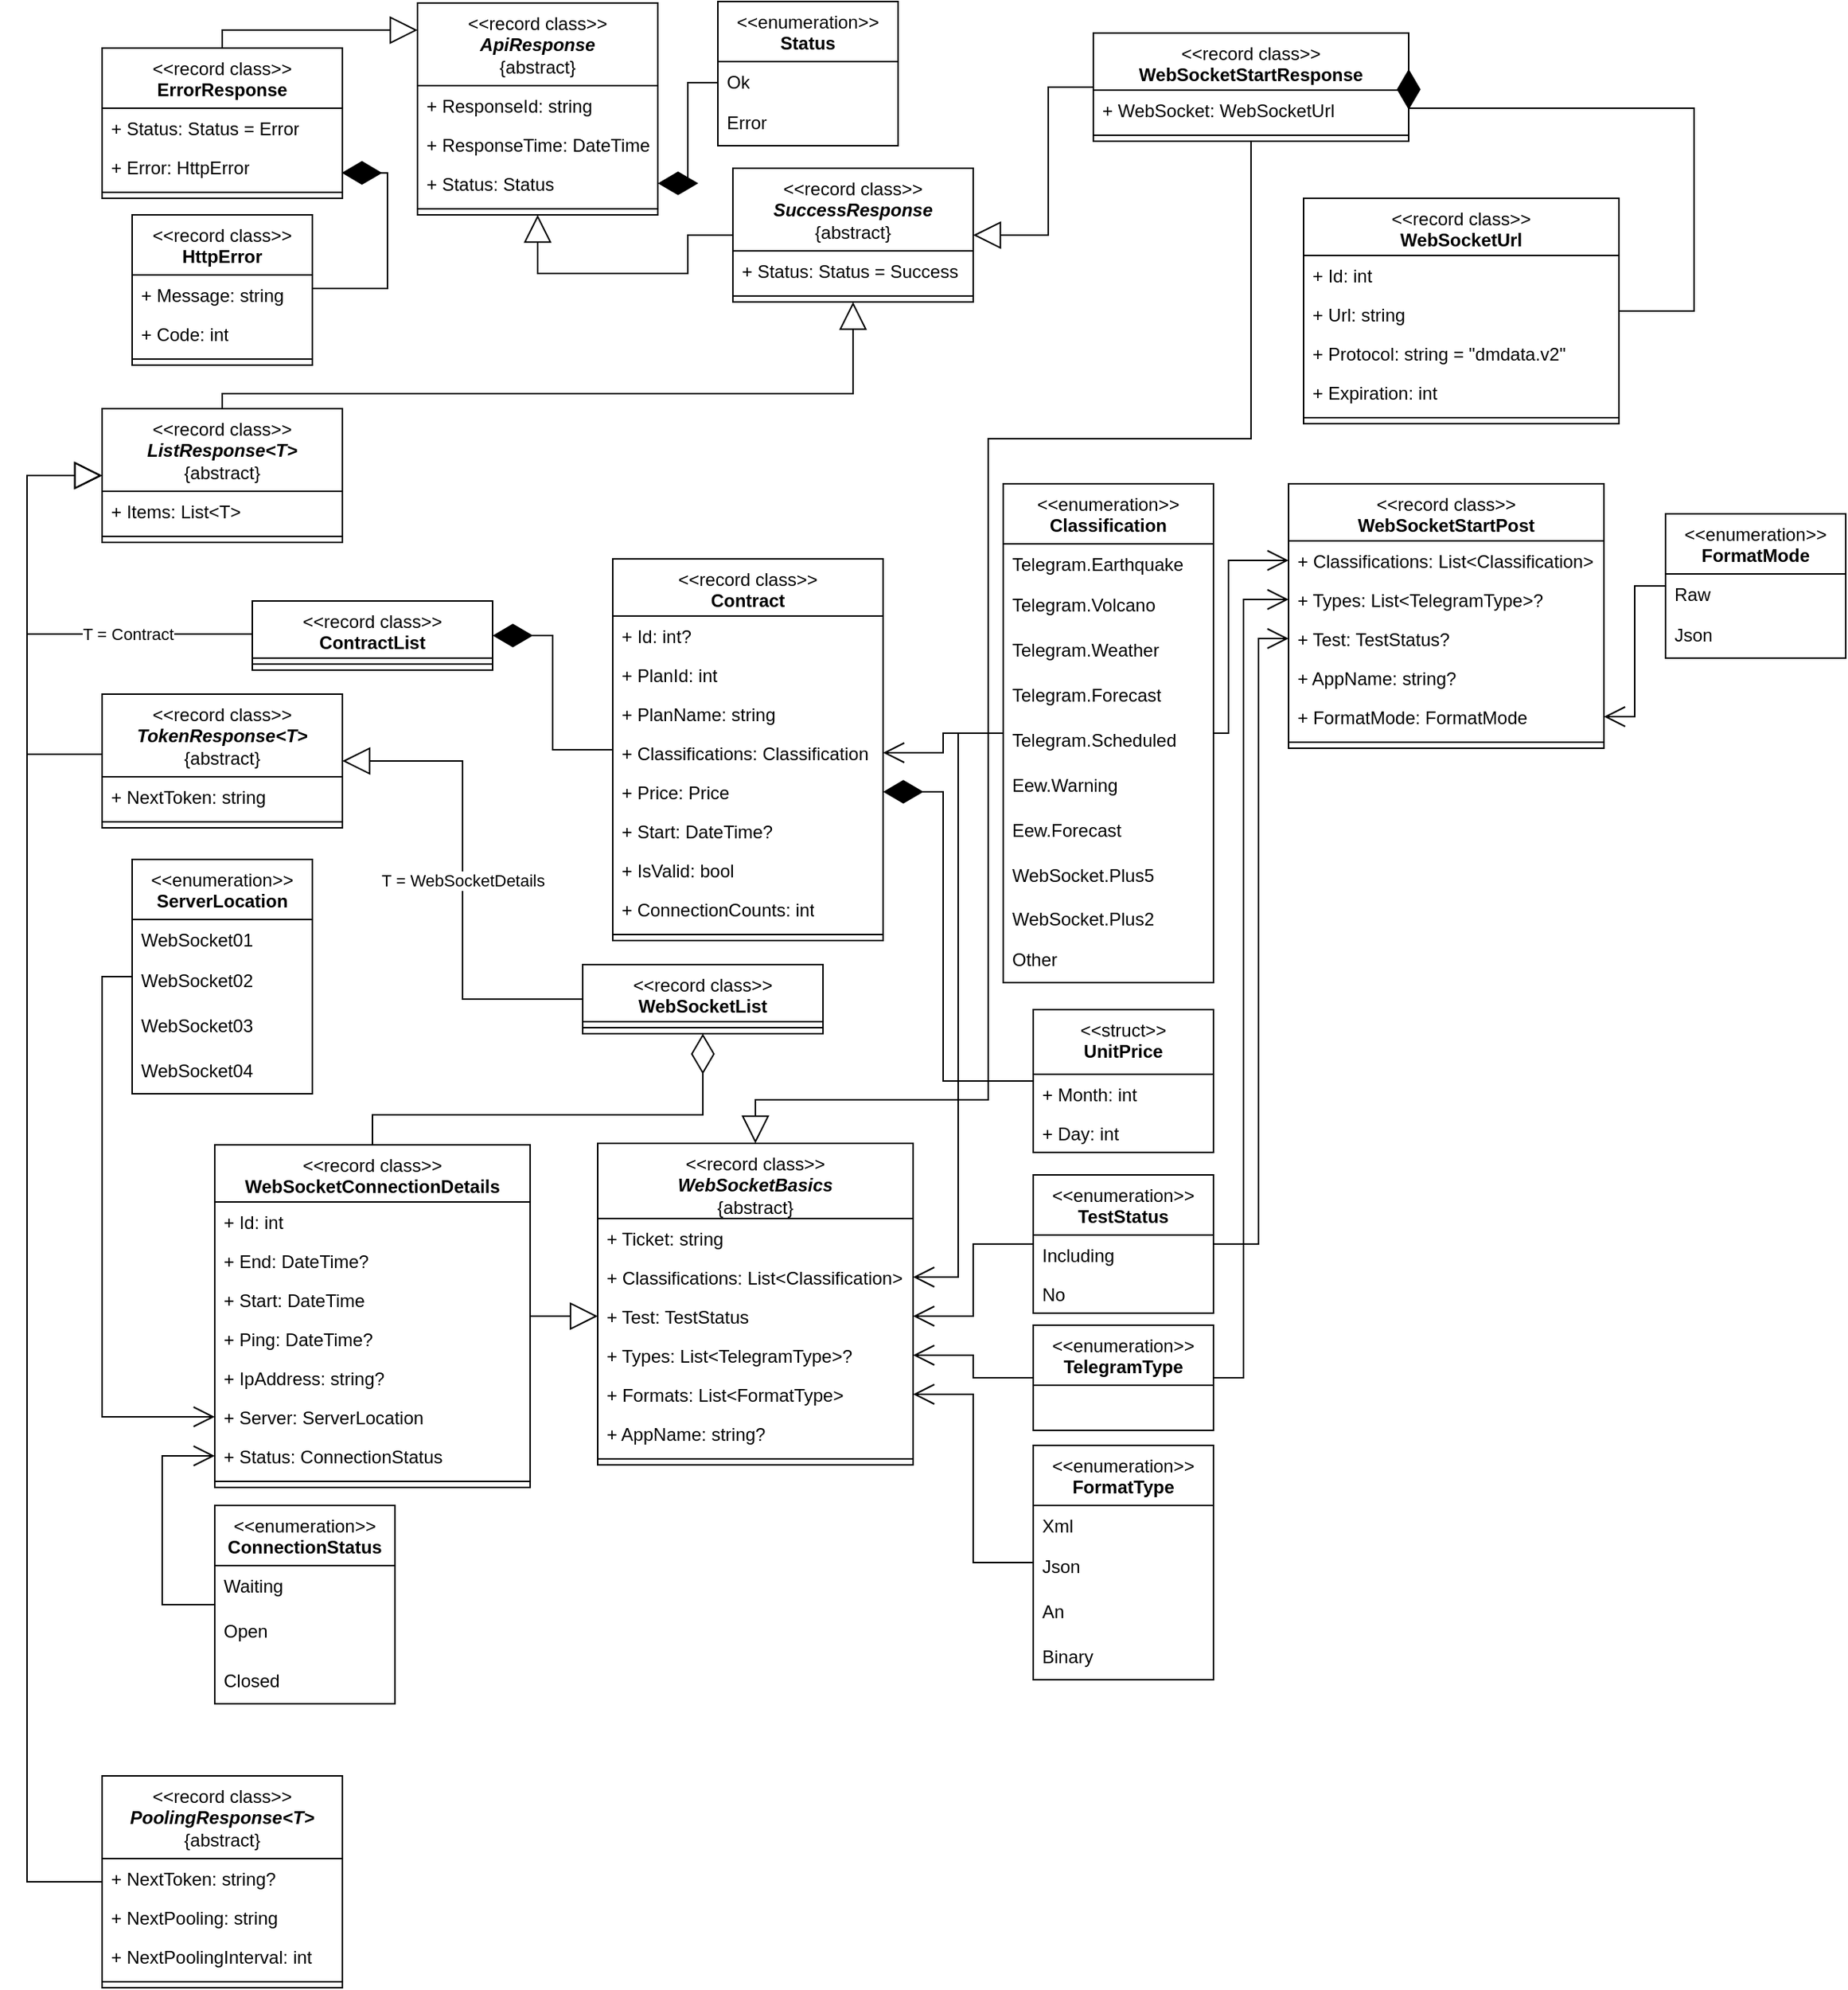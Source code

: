 <mxfile version="24.7.17">
  <diagram id="C5RBs43oDa-KdzZeNtuy" name="Page-1">
    <mxGraphModel dx="1706" dy="1139" grid="1" gridSize="10" guides="1" tooltips="1" connect="1" arrows="1" fold="1" page="1" pageScale="1" pageWidth="827" pageHeight="1169" math="0" shadow="0">
      <root>
        <mxCell id="WIyWlLk6GJQsqaUBKTNV-0" />
        <mxCell id="WIyWlLk6GJQsqaUBKTNV-1" parent="WIyWlLk6GJQsqaUBKTNV-0" />
        <mxCell id="YLLOaxHBiWGZTTnEDzXJ-4" value="&amp;lt;&amp;lt;enumeration&amp;gt;&amp;gt;&lt;br&gt;&lt;b&gt;Status&lt;/b&gt;" style="swimlane;fontStyle=0;align=center;verticalAlign=top;childLayout=stackLayout;horizontal=1;startSize=40;horizontalStack=0;resizeParent=1;resizeParentMax=0;resizeLast=0;collapsible=0;marginBottom=0;html=1;whiteSpace=wrap;" parent="WIyWlLk6GJQsqaUBKTNV-1" vertex="1">
          <mxGeometry x="490" y="9" width="120" height="96" as="geometry" />
        </mxCell>
        <mxCell id="YLLOaxHBiWGZTTnEDzXJ-6" value="Ok" style="text;strokeColor=none;fillColor=none;align=left;verticalAlign=top;spacingLeft=4;spacingRight=4;overflow=hidden;rotatable=0;points=[[0,0.5],[1,0.5]];portConstraint=eastwest;whiteSpace=wrap;html=1;" parent="YLLOaxHBiWGZTTnEDzXJ-4" vertex="1">
          <mxGeometry y="40" width="120" height="26" as="geometry" />
        </mxCell>
        <mxCell id="YLLOaxHBiWGZTTnEDzXJ-5" value="Error" style="text;html=1;strokeColor=none;fillColor=none;align=left;verticalAlign=middle;spacingLeft=4;spacingRight=4;overflow=hidden;rotatable=0;points=[[0,0.5],[1,0.5]];portConstraint=eastwest;whiteSpace=wrap;" parent="YLLOaxHBiWGZTTnEDzXJ-4" vertex="1">
          <mxGeometry y="66" width="120" height="30" as="geometry" />
        </mxCell>
        <mxCell id="YLLOaxHBiWGZTTnEDzXJ-40" value="" style="endArrow=diamondThin;endFill=1;endSize=24;html=1;rounded=0;entryX=1;entryY=0.5;entryDx=0;entryDy=0;edgeStyle=orthogonalEdgeStyle;" parent="WIyWlLk6GJQsqaUBKTNV-1" source="YLLOaxHBiWGZTTnEDzXJ-4" target="YLLOaxHBiWGZTTnEDzXJ-19" edge="1">
          <mxGeometry width="160" relative="1" as="geometry">
            <mxPoint x="660" y="100" as="sourcePoint" />
            <mxPoint x="650" y="90" as="targetPoint" />
            <Array as="points">
              <mxPoint x="470" y="63" />
              <mxPoint x="470" y="130" />
            </Array>
          </mxGeometry>
        </mxCell>
        <mxCell id="YLLOaxHBiWGZTTnEDzXJ-42" value="" style="endArrow=diamondThin;endFill=1;endSize=24;html=1;rounded=0;exitX=1;exitY=0.5;exitDx=0;exitDy=0;entryX=0.997;entryY=0.656;entryDx=0;entryDy=0;entryPerimeter=0;edgeStyle=orthogonalEdgeStyle;" parent="WIyWlLk6GJQsqaUBKTNV-1" source="YLLOaxHBiWGZTTnEDzXJ-125" target="YLLOaxHBiWGZTTnEDzXJ-29" edge="1">
          <mxGeometry width="160" relative="1" as="geometry">
            <mxPoint x="490" y="210" as="sourcePoint" />
            <mxPoint x="650" y="210" as="targetPoint" />
            <Array as="points">
              <mxPoint x="220" y="200" />
              <mxPoint x="270" y="200" />
              <mxPoint x="270" y="123" />
            </Array>
          </mxGeometry>
        </mxCell>
        <mxCell id="YLLOaxHBiWGZTTnEDzXJ-43" value="" style="endArrow=block;endSize=16;endFill=0;html=1;rounded=0;entryX=0;entryY=0.128;entryDx=0;entryDy=0;exitX=0.5;exitY=0;exitDx=0;exitDy=0;edgeStyle=orthogonalEdgeStyle;entryPerimeter=0;" parent="WIyWlLk6GJQsqaUBKTNV-1" source="YLLOaxHBiWGZTTnEDzXJ-134" target="YLLOaxHBiWGZTTnEDzXJ-117" edge="1">
          <mxGeometry x="0.765" y="38" width="160" relative="1" as="geometry">
            <mxPoint x="520" y="200" as="sourcePoint" />
            <mxPoint x="640" y="180" as="targetPoint" />
            <mxPoint as="offset" />
          </mxGeometry>
        </mxCell>
        <mxCell id="YLLOaxHBiWGZTTnEDzXJ-44" value="" style="endArrow=block;endSize=16;endFill=0;html=1;rounded=0;exitX=0;exitY=0.5;exitDx=0;exitDy=0;edgeStyle=orthogonalEdgeStyle;entryX=0.5;entryY=1;entryDx=0;entryDy=0;" parent="WIyWlLk6GJQsqaUBKTNV-1" source="YLLOaxHBiWGZTTnEDzXJ-142" target="YLLOaxHBiWGZTTnEDzXJ-117" edge="1">
          <mxGeometry width="160" relative="1" as="geometry">
            <mxPoint x="340" y="180" as="sourcePoint" />
            <mxPoint x="500" y="180" as="targetPoint" />
            <Array as="points">
              <mxPoint x="470" y="165" />
              <mxPoint x="470" y="190" />
              <mxPoint x="370" y="190" />
            </Array>
          </mxGeometry>
        </mxCell>
        <mxCell id="YLLOaxHBiWGZTTnEDzXJ-48" value="" style="endArrow=block;endSize=16;endFill=0;html=1;rounded=0;exitX=0.5;exitY=0;exitDx=0;exitDy=0;entryX=0.5;entryY=1;entryDx=0;entryDy=0;edgeStyle=orthogonalEdgeStyle;" parent="WIyWlLk6GJQsqaUBKTNV-1" source="YLLOaxHBiWGZTTnEDzXJ-147" target="YLLOaxHBiWGZTTnEDzXJ-142" edge="1">
          <mxGeometry width="160" relative="1" as="geometry">
            <mxPoint x="280" y="270" as="sourcePoint" />
            <mxPoint x="440" y="270" as="targetPoint" />
            <Array as="points">
              <mxPoint x="160" y="270" />
              <mxPoint x="580" y="270" />
            </Array>
          </mxGeometry>
        </mxCell>
        <mxCell id="YLLOaxHBiWGZTTnEDzXJ-79" value="&amp;lt;&amp;lt;enumeration&amp;gt;&amp;gt;&lt;br&gt;&lt;b&gt;Classification&lt;/b&gt;" style="swimlane;fontStyle=0;align=center;verticalAlign=top;childLayout=stackLayout;horizontal=1;startSize=40;horizontalStack=0;resizeParent=1;resizeParentMax=0;resizeLast=0;collapsible=0;marginBottom=0;html=1;whiteSpace=wrap;" parent="WIyWlLk6GJQsqaUBKTNV-1" vertex="1">
          <mxGeometry x="680" y="330" width="140" height="332" as="geometry" />
        </mxCell>
        <mxCell id="ryrtGhmW_Z26ruCLo2IK-88" value="Telegram.Earthquake" style="text;strokeColor=none;fillColor=none;align=left;verticalAlign=top;spacingLeft=4;spacingRight=4;overflow=hidden;rotatable=0;points=[[0,0.5],[1,0.5]];portConstraint=eastwest;whiteSpace=wrap;html=1;movable=0;resizable=0;deletable=0;editable=0;locked=1;connectable=0;" parent="YLLOaxHBiWGZTTnEDzXJ-79" vertex="1">
          <mxGeometry y="40" width="140" height="26" as="geometry" />
        </mxCell>
        <mxCell id="ryrtGhmW_Z26ruCLo2IK-89" value="Telegram.Volcano" style="text;html=1;strokeColor=none;fillColor=none;align=left;verticalAlign=middle;spacingLeft=4;spacingRight=4;overflow=hidden;rotatable=0;points=[[0,0.5],[1,0.5]];portConstraint=eastwest;whiteSpace=wrap;movable=0;resizable=0;deletable=0;editable=0;locked=1;connectable=0;" parent="YLLOaxHBiWGZTTnEDzXJ-79" vertex="1">
          <mxGeometry y="66" width="140" height="30" as="geometry" />
        </mxCell>
        <mxCell id="ryrtGhmW_Z26ruCLo2IK-90" value="Telegram.Weather" style="text;html=1;strokeColor=none;fillColor=none;align=left;verticalAlign=middle;spacingLeft=4;spacingRight=4;overflow=hidden;rotatable=0;points=[[0,0.5],[1,0.5]];portConstraint=eastwest;whiteSpace=wrap;movable=0;resizable=0;deletable=0;editable=0;locked=1;connectable=0;" parent="YLLOaxHBiWGZTTnEDzXJ-79" vertex="1">
          <mxGeometry y="96" width="140" height="30" as="geometry" />
        </mxCell>
        <mxCell id="ryrtGhmW_Z26ruCLo2IK-91" value="Telegram.Forecast" style="text;html=1;strokeColor=none;fillColor=none;align=left;verticalAlign=middle;spacingLeft=4;spacingRight=4;overflow=hidden;rotatable=0;points=[[0,0.5],[1,0.5]];portConstraint=eastwest;whiteSpace=wrap;movable=0;resizable=0;deletable=0;editable=0;locked=1;connectable=0;" parent="YLLOaxHBiWGZTTnEDzXJ-79" vertex="1">
          <mxGeometry y="126" width="140" height="30" as="geometry" />
        </mxCell>
        <mxCell id="ryrtGhmW_Z26ruCLo2IK-92" value="Telegram.Scheduled" style="text;html=1;strokeColor=none;fillColor=none;align=left;verticalAlign=middle;spacingLeft=4;spacingRight=4;overflow=hidden;rotatable=0;points=[[0,0.5],[1,0.5]];portConstraint=eastwest;whiteSpace=wrap;movable=0;resizable=0;deletable=0;editable=0;locked=1;connectable=0;" parent="YLLOaxHBiWGZTTnEDzXJ-79" vertex="1">
          <mxGeometry y="156" width="140" height="30" as="geometry" />
        </mxCell>
        <mxCell id="ryrtGhmW_Z26ruCLo2IK-95" value="Eew.Warning" style="text;html=1;strokeColor=none;fillColor=none;align=left;verticalAlign=middle;spacingLeft=4;spacingRight=4;overflow=hidden;rotatable=0;points=[[0,0.5],[1,0.5]];portConstraint=eastwest;whiteSpace=wrap;movable=0;resizable=0;deletable=0;editable=0;locked=1;connectable=0;" parent="YLLOaxHBiWGZTTnEDzXJ-79" vertex="1">
          <mxGeometry y="186" width="140" height="30" as="geometry" />
        </mxCell>
        <mxCell id="ryrtGhmW_Z26ruCLo2IK-94" value="Eew.Forecast" style="text;html=1;strokeColor=none;fillColor=none;align=left;verticalAlign=middle;spacingLeft=4;spacingRight=4;overflow=hidden;rotatable=0;points=[[0,0.5],[1,0.5]];portConstraint=eastwest;whiteSpace=wrap;movable=0;resizable=0;deletable=0;editable=0;locked=1;connectable=0;" parent="YLLOaxHBiWGZTTnEDzXJ-79" vertex="1">
          <mxGeometry y="216" width="140" height="30" as="geometry" />
        </mxCell>
        <mxCell id="ryrtGhmW_Z26ruCLo2IK-97" value="WebSocket.Plus5" style="text;html=1;strokeColor=none;fillColor=none;align=left;verticalAlign=middle;spacingLeft=4;spacingRight=4;overflow=hidden;rotatable=0;points=[[0,0.5],[1,0.5]];portConstraint=eastwest;whiteSpace=wrap;movable=0;resizable=0;deletable=0;editable=0;locked=1;connectable=0;" parent="YLLOaxHBiWGZTTnEDzXJ-79" vertex="1">
          <mxGeometry y="246" width="140" height="30" as="geometry" />
        </mxCell>
        <mxCell id="ryrtGhmW_Z26ruCLo2IK-96" value="WebSocket.Plus2" style="text;strokeColor=none;fillColor=none;align=left;verticalAlign=top;spacingLeft=4;spacingRight=4;overflow=hidden;rotatable=0;points=[[0,0.5],[1,0.5]];portConstraint=eastwest;whiteSpace=wrap;html=1;movable=0;resizable=0;deletable=0;editable=0;locked=1;connectable=0;" parent="YLLOaxHBiWGZTTnEDzXJ-79" vertex="1">
          <mxGeometry y="276" width="140" height="26" as="geometry" />
        </mxCell>
        <mxCell id="ryrtGhmW_Z26ruCLo2IK-98" value="Other" style="text;html=1;strokeColor=none;fillColor=none;align=left;verticalAlign=middle;spacingLeft=4;spacingRight=4;overflow=hidden;rotatable=0;points=[[0,0.5],[1,0.5]];portConstraint=eastwest;whiteSpace=wrap;movable=0;resizable=0;deletable=0;editable=0;locked=1;connectable=0;" parent="YLLOaxHBiWGZTTnEDzXJ-79" vertex="1">
          <mxGeometry y="302" width="140" height="30" as="geometry" />
        </mxCell>
        <mxCell id="YLLOaxHBiWGZTTnEDzXJ-103" value="" style="endArrow=diamondThin;endFill=1;endSize=24;html=1;rounded=0;entryX=1;entryY=0.5;entryDx=0;entryDy=0;exitX=0;exitY=0.5;exitDx=0;exitDy=0;edgeStyle=orthogonalEdgeStyle;" parent="WIyWlLk6GJQsqaUBKTNV-1" source="YLLOaxHBiWGZTTnEDzXJ-154" target="YLLOaxHBiWGZTTnEDzXJ-150" edge="1">
          <mxGeometry width="160" relative="1" as="geometry">
            <mxPoint x="413" y="431" as="sourcePoint" />
            <mxPoint x="460" y="560" as="targetPoint" />
          </mxGeometry>
        </mxCell>
        <mxCell id="YLLOaxHBiWGZTTnEDzXJ-104" value="T = Contract" style="endArrow=block;endSize=16;endFill=0;html=1;rounded=0;entryX=0;entryY=0.5;entryDx=0;entryDy=0;exitX=0;exitY=0.5;exitDx=0;exitDy=0;edgeStyle=orthogonalEdgeStyle;" parent="WIyWlLk6GJQsqaUBKTNV-1" source="YLLOaxHBiWGZTTnEDzXJ-150" target="YLLOaxHBiWGZTTnEDzXJ-147" edge="1">
          <mxGeometry x="-0.45" width="160" relative="1" as="geometry">
            <mxPoint x="250" y="450" as="sourcePoint" />
            <mxPoint x="410" y="450" as="targetPoint" />
            <Array as="points">
              <mxPoint x="30" y="430" />
              <mxPoint x="30" y="324" />
            </Array>
            <mxPoint as="offset" />
          </mxGeometry>
        </mxCell>
        <mxCell id="YLLOaxHBiWGZTTnEDzXJ-117" value="&amp;lt;&amp;lt;record class&amp;gt;&amp;gt;&lt;br&gt;&lt;b&gt;&lt;i&gt;ApiResponse&lt;/i&gt;&lt;/b&gt;&lt;br&gt;{abstract}" style="swimlane;fontStyle=0;align=center;verticalAlign=top;childLayout=stackLayout;horizontal=1;startSize=55;horizontalStack=0;resizeParent=1;resizeParentMax=0;resizeLast=0;collapsible=0;marginBottom=0;html=1;whiteSpace=wrap;" parent="WIyWlLk6GJQsqaUBKTNV-1" vertex="1">
          <mxGeometry x="290" y="10" width="160" height="141" as="geometry" />
        </mxCell>
        <mxCell id="YLLOaxHBiWGZTTnEDzXJ-18" value="+ ResponseId: string" style="text;strokeColor=none;fillColor=none;align=left;verticalAlign=top;spacingLeft=4;spacingRight=4;overflow=hidden;rotatable=0;points=[[0,0.5],[1,0.5]];portConstraint=eastwest;whiteSpace=wrap;html=1;" parent="YLLOaxHBiWGZTTnEDzXJ-117" vertex="1">
          <mxGeometry y="55" width="160" height="26" as="geometry" />
        </mxCell>
        <mxCell id="YLLOaxHBiWGZTTnEDzXJ-15" value="+ ResponseTime: DateTime" style="text;strokeColor=none;fillColor=none;align=left;verticalAlign=top;spacingLeft=4;spacingRight=4;overflow=hidden;rotatable=0;points=[[0,0.5],[1,0.5]];portConstraint=eastwest;whiteSpace=wrap;html=1;" parent="YLLOaxHBiWGZTTnEDzXJ-117" vertex="1">
          <mxGeometry y="81" width="160" height="26" as="geometry" />
        </mxCell>
        <mxCell id="YLLOaxHBiWGZTTnEDzXJ-19" value="+ Status: Status" style="text;strokeColor=none;fillColor=none;align=left;verticalAlign=top;spacingLeft=4;spacingRight=4;overflow=hidden;rotatable=0;points=[[0,0.5],[1,0.5]];portConstraint=eastwest;whiteSpace=wrap;html=1;" parent="YLLOaxHBiWGZTTnEDzXJ-117" vertex="1">
          <mxGeometry y="107" width="160" height="26" as="geometry" />
        </mxCell>
        <mxCell id="YLLOaxHBiWGZTTnEDzXJ-122" value="" style="line;strokeWidth=1;fillColor=none;align=left;verticalAlign=middle;spacingTop=-1;spacingLeft=3;spacingRight=3;rotatable=0;labelPosition=right;points=[];portConstraint=eastwest;" parent="YLLOaxHBiWGZTTnEDzXJ-117" vertex="1">
          <mxGeometry y="133" width="160" height="8" as="geometry" />
        </mxCell>
        <mxCell id="YLLOaxHBiWGZTTnEDzXJ-125" value="&amp;lt;&amp;lt;record class&amp;gt;&amp;gt;&lt;br&gt;&lt;b&gt;HttpError&lt;/b&gt;" style="swimlane;fontStyle=0;align=center;verticalAlign=top;childLayout=stackLayout;horizontal=1;startSize=40;horizontalStack=0;resizeParent=1;resizeParentMax=0;resizeLast=0;collapsible=0;marginBottom=0;html=1;whiteSpace=wrap;" parent="WIyWlLk6GJQsqaUBKTNV-1" vertex="1">
          <mxGeometry x="100" y="151" width="120" height="100" as="geometry" />
        </mxCell>
        <mxCell id="YLLOaxHBiWGZTTnEDzXJ-34" value="+ Message: string" style="text;strokeColor=none;fillColor=none;align=left;verticalAlign=top;spacingLeft=4;spacingRight=4;overflow=hidden;rotatable=0;points=[[0,0.5],[1,0.5]];portConstraint=eastwest;whiteSpace=wrap;html=1;" parent="YLLOaxHBiWGZTTnEDzXJ-125" vertex="1">
          <mxGeometry y="40" width="120" height="26" as="geometry" />
        </mxCell>
        <mxCell id="YLLOaxHBiWGZTTnEDzXJ-35" value="+ Code: int" style="text;strokeColor=none;fillColor=none;align=left;verticalAlign=top;spacingLeft=4;spacingRight=4;overflow=hidden;rotatable=0;points=[[0,0.5],[1,0.5]];portConstraint=eastwest;whiteSpace=wrap;html=1;" parent="YLLOaxHBiWGZTTnEDzXJ-125" vertex="1">
          <mxGeometry y="66" width="120" height="26" as="geometry" />
        </mxCell>
        <mxCell id="YLLOaxHBiWGZTTnEDzXJ-129" value="" style="line;strokeWidth=1;fillColor=none;align=left;verticalAlign=middle;spacingTop=-1;spacingLeft=3;spacingRight=3;rotatable=0;labelPosition=right;points=[];portConstraint=eastwest;" parent="YLLOaxHBiWGZTTnEDzXJ-125" vertex="1">
          <mxGeometry y="92" width="120" height="8" as="geometry" />
        </mxCell>
        <mxCell id="YLLOaxHBiWGZTTnEDzXJ-134" value="&amp;lt;&amp;lt;record class&amp;gt;&amp;gt;&lt;br&gt;&lt;b&gt;ErrorResponse&lt;/b&gt;" style="swimlane;fontStyle=0;align=center;verticalAlign=top;childLayout=stackLayout;horizontal=1;startSize=40;horizontalStack=0;resizeParent=1;resizeParentMax=0;resizeLast=0;collapsible=0;marginBottom=0;html=1;whiteSpace=wrap;" parent="WIyWlLk6GJQsqaUBKTNV-1" vertex="1">
          <mxGeometry x="80" y="40" width="160" height="100" as="geometry" />
        </mxCell>
        <mxCell id="YLLOaxHBiWGZTTnEDzXJ-28" value="+ Status: Status = Error" style="text;strokeColor=none;fillColor=none;align=left;verticalAlign=top;spacingLeft=4;spacingRight=4;overflow=hidden;rotatable=0;points=[[0,0.5],[1,0.5]];portConstraint=eastwest;whiteSpace=wrap;html=1;" parent="YLLOaxHBiWGZTTnEDzXJ-134" vertex="1">
          <mxGeometry y="40" width="160" height="26" as="geometry" />
        </mxCell>
        <mxCell id="YLLOaxHBiWGZTTnEDzXJ-29" value="+ Error: HttpError" style="text;strokeColor=none;fillColor=none;align=left;verticalAlign=top;spacingLeft=4;spacingRight=4;overflow=hidden;rotatable=0;points=[[0,0.5],[1,0.5]];portConstraint=eastwest;whiteSpace=wrap;html=1;" parent="YLLOaxHBiWGZTTnEDzXJ-134" vertex="1">
          <mxGeometry y="66" width="160" height="26" as="geometry" />
        </mxCell>
        <mxCell id="YLLOaxHBiWGZTTnEDzXJ-137" value="" style="line;strokeWidth=1;fillColor=none;align=left;verticalAlign=middle;spacingTop=-1;spacingLeft=3;spacingRight=3;rotatable=0;labelPosition=right;points=[];portConstraint=eastwest;" parent="YLLOaxHBiWGZTTnEDzXJ-134" vertex="1">
          <mxGeometry y="92" width="160" height="8" as="geometry" />
        </mxCell>
        <mxCell id="YLLOaxHBiWGZTTnEDzXJ-142" value="&amp;lt;&amp;lt;record class&amp;gt;&amp;gt;&lt;br&gt;&lt;b&gt;&lt;i&gt;SuccessResponse&lt;/i&gt;&lt;/b&gt;&lt;br&gt;{abstract}" style="swimlane;fontStyle=0;align=center;verticalAlign=top;childLayout=stackLayout;horizontal=1;startSize=55;horizontalStack=0;resizeParent=1;resizeParentMax=0;resizeLast=0;collapsible=0;marginBottom=0;html=1;whiteSpace=wrap;" parent="WIyWlLk6GJQsqaUBKTNV-1" vertex="1">
          <mxGeometry x="500" y="120" width="160" height="89" as="geometry" />
        </mxCell>
        <mxCell id="YLLOaxHBiWGZTTnEDzXJ-145" value="+ Status: Status = Success" style="text;strokeColor=none;fillColor=none;align=left;verticalAlign=top;spacingLeft=4;spacingRight=4;overflow=hidden;rotatable=0;points=[[0,0.5],[1,0.5]];portConstraint=eastwest;whiteSpace=wrap;html=1;" parent="YLLOaxHBiWGZTTnEDzXJ-142" vertex="1">
          <mxGeometry y="55" width="160" height="26" as="geometry" />
        </mxCell>
        <mxCell id="YLLOaxHBiWGZTTnEDzXJ-146" value="" style="line;strokeWidth=1;fillColor=none;align=left;verticalAlign=middle;spacingTop=-1;spacingLeft=3;spacingRight=3;rotatable=0;labelPosition=right;points=[];portConstraint=eastwest;" parent="YLLOaxHBiWGZTTnEDzXJ-142" vertex="1">
          <mxGeometry y="81" width="160" height="8" as="geometry" />
        </mxCell>
        <mxCell id="YLLOaxHBiWGZTTnEDzXJ-147" value="&amp;lt;&amp;lt;record class&amp;gt;&amp;gt;&lt;br&gt;&lt;b&gt;&lt;i&gt;ListResponse&amp;lt;T&amp;gt;&lt;/i&gt;&lt;/b&gt;&lt;br&gt;{abstract}" style="swimlane;fontStyle=0;align=center;verticalAlign=top;childLayout=stackLayout;horizontal=1;startSize=55;horizontalStack=0;resizeParent=1;resizeParentMax=0;resizeLast=0;collapsible=0;marginBottom=0;html=1;whiteSpace=wrap;" parent="WIyWlLk6GJQsqaUBKTNV-1" vertex="1">
          <mxGeometry x="80" y="280" width="160" height="89" as="geometry" />
        </mxCell>
        <mxCell id="YLLOaxHBiWGZTTnEDzXJ-148" value="+ Items: List&amp;lt;T&amp;gt;" style="text;strokeColor=none;fillColor=none;align=left;verticalAlign=top;spacingLeft=4;spacingRight=4;overflow=hidden;rotatable=0;points=[[0,0.5],[1,0.5]];portConstraint=eastwest;whiteSpace=wrap;html=1;" parent="YLLOaxHBiWGZTTnEDzXJ-147" vertex="1">
          <mxGeometry y="55" width="160" height="26" as="geometry" />
        </mxCell>
        <mxCell id="YLLOaxHBiWGZTTnEDzXJ-149" value="" style="line;strokeWidth=1;fillColor=none;align=left;verticalAlign=middle;spacingTop=-1;spacingLeft=3;spacingRight=3;rotatable=0;labelPosition=right;points=[];portConstraint=eastwest;" parent="YLLOaxHBiWGZTTnEDzXJ-147" vertex="1">
          <mxGeometry y="81" width="160" height="8" as="geometry" />
        </mxCell>
        <mxCell id="YLLOaxHBiWGZTTnEDzXJ-150" value="&amp;lt;&amp;lt;record class&amp;gt;&amp;gt;&lt;br&gt;&lt;b&gt;ContractList&lt;/b&gt;" style="swimlane;fontStyle=0;align=center;verticalAlign=top;childLayout=stackLayout;horizontal=1;startSize=38;horizontalStack=0;resizeParent=1;resizeParentMax=0;resizeLast=0;collapsible=0;marginBottom=0;html=1;whiteSpace=wrap;" parent="WIyWlLk6GJQsqaUBKTNV-1" vertex="1">
          <mxGeometry x="180" y="408" width="160" height="46" as="geometry" />
        </mxCell>
        <mxCell id="YLLOaxHBiWGZTTnEDzXJ-152" value="" style="line;strokeWidth=1;fillColor=none;align=left;verticalAlign=middle;spacingTop=-1;spacingLeft=3;spacingRight=3;rotatable=0;labelPosition=right;points=[];portConstraint=eastwest;" parent="YLLOaxHBiWGZTTnEDzXJ-150" vertex="1">
          <mxGeometry y="38" width="160" height="8" as="geometry" />
        </mxCell>
        <mxCell id="YLLOaxHBiWGZTTnEDzXJ-154" value="&amp;lt;&amp;lt;record class&amp;gt;&amp;gt;&lt;br&gt;&lt;b&gt;Contract&lt;/b&gt;" style="swimlane;fontStyle=0;align=center;verticalAlign=top;childLayout=stackLayout;horizontal=1;startSize=38;horizontalStack=0;resizeParent=1;resizeParentMax=0;resizeLast=0;collapsible=0;marginBottom=0;html=1;whiteSpace=wrap;" parent="WIyWlLk6GJQsqaUBKTNV-1" vertex="1">
          <mxGeometry x="420" y="380" width="180" height="254" as="geometry" />
        </mxCell>
        <mxCell id="YLLOaxHBiWGZTTnEDzXJ-55" value="+ Id: int?" style="text;strokeColor=none;fillColor=none;align=left;verticalAlign=top;spacingLeft=4;spacingRight=4;overflow=hidden;rotatable=0;points=[[0,0.5],[1,0.5]];portConstraint=eastwest;whiteSpace=wrap;html=1;movable=0;resizable=0;deletable=0;editable=0;locked=1;connectable=0;" parent="YLLOaxHBiWGZTTnEDzXJ-154" vertex="1">
          <mxGeometry y="38" width="180" height="26" as="geometry" />
        </mxCell>
        <mxCell id="YLLOaxHBiWGZTTnEDzXJ-56" value="+ PlanId: int" style="text;strokeColor=none;fillColor=none;align=left;verticalAlign=top;spacingLeft=4;spacingRight=4;overflow=hidden;rotatable=0;points=[[0,0.5],[1,0.5]];portConstraint=eastwest;whiteSpace=wrap;html=1;movable=0;resizable=0;deletable=0;editable=0;locked=1;connectable=0;" parent="YLLOaxHBiWGZTTnEDzXJ-154" vertex="1">
          <mxGeometry y="64" width="180" height="26" as="geometry" />
        </mxCell>
        <mxCell id="YLLOaxHBiWGZTTnEDzXJ-57" value="+ PlanName: string" style="text;strokeColor=none;fillColor=none;align=left;verticalAlign=top;spacingLeft=4;spacingRight=4;overflow=hidden;rotatable=0;points=[[0,0.5],[1,0.5]];portConstraint=eastwest;whiteSpace=wrap;html=1;movable=0;resizable=0;deletable=0;editable=0;locked=1;connectable=0;" parent="YLLOaxHBiWGZTTnEDzXJ-154" vertex="1">
          <mxGeometry y="90" width="180" height="26" as="geometry" />
        </mxCell>
        <mxCell id="YLLOaxHBiWGZTTnEDzXJ-60" value="+ Classifications: Classification" style="text;strokeColor=none;fillColor=none;align=left;verticalAlign=top;spacingLeft=4;spacingRight=4;overflow=hidden;rotatable=0;points=[[0,0.5],[1,0.5]];portConstraint=eastwest;whiteSpace=wrap;html=1;movable=0;resizable=0;deletable=0;editable=0;locked=1;connectable=0;" parent="YLLOaxHBiWGZTTnEDzXJ-154" vertex="1">
          <mxGeometry y="116" width="180" height="26" as="geometry" />
        </mxCell>
        <mxCell id="YLLOaxHBiWGZTTnEDzXJ-59" value="+ Price: Price" style="text;strokeColor=none;fillColor=none;align=left;verticalAlign=top;spacingLeft=4;spacingRight=4;overflow=hidden;rotatable=0;points=[[0,0.5],[1,0.5]];portConstraint=eastwest;whiteSpace=wrap;html=1;movable=0;resizable=0;deletable=0;editable=0;locked=1;connectable=0;" parent="YLLOaxHBiWGZTTnEDzXJ-154" vertex="1">
          <mxGeometry y="142" width="180" height="26" as="geometry" />
        </mxCell>
        <mxCell id="YLLOaxHBiWGZTTnEDzXJ-73" value="+ Start: DateTime?" style="text;strokeColor=none;fillColor=none;align=left;verticalAlign=top;spacingLeft=4;spacingRight=4;overflow=hidden;rotatable=0;points=[[0,0.5],[1,0.5]];portConstraint=eastwest;whiteSpace=wrap;html=1;movable=0;resizable=0;deletable=0;editable=0;locked=1;connectable=0;" parent="YLLOaxHBiWGZTTnEDzXJ-154" vertex="1">
          <mxGeometry y="168" width="180" height="26" as="geometry" />
        </mxCell>
        <mxCell id="YLLOaxHBiWGZTTnEDzXJ-72" value="+ IsValid: bool" style="text;strokeColor=none;fillColor=none;align=left;verticalAlign=top;spacingLeft=4;spacingRight=4;overflow=hidden;rotatable=0;points=[[0,0.5],[1,0.5]];portConstraint=eastwest;whiteSpace=wrap;html=1;movable=0;resizable=0;deletable=0;editable=0;locked=1;connectable=0;" parent="YLLOaxHBiWGZTTnEDzXJ-154" vertex="1">
          <mxGeometry y="194" width="180" height="26" as="geometry" />
        </mxCell>
        <mxCell id="YLLOaxHBiWGZTTnEDzXJ-74" value="+ ConnectionCounts: int" style="text;strokeColor=none;fillColor=none;align=left;verticalAlign=top;spacingLeft=4;spacingRight=4;overflow=hidden;rotatable=0;points=[[0,0.5],[1,0.5]];portConstraint=eastwest;whiteSpace=wrap;html=1;movable=0;resizable=0;deletable=0;editable=0;locked=1;connectable=0;" parent="YLLOaxHBiWGZTTnEDzXJ-154" vertex="1">
          <mxGeometry y="220" width="180" height="26" as="geometry" />
        </mxCell>
        <mxCell id="YLLOaxHBiWGZTTnEDzXJ-156" value="" style="line;strokeWidth=1;fillColor=none;align=left;verticalAlign=middle;spacingTop=-1;spacingLeft=3;spacingRight=3;rotatable=0;labelPosition=right;points=[];portConstraint=eastwest;" parent="YLLOaxHBiWGZTTnEDzXJ-154" vertex="1">
          <mxGeometry y="246" width="180" height="8" as="geometry" />
        </mxCell>
        <mxCell id="YLLOaxHBiWGZTTnEDzXJ-157" value="&amp;lt;&amp;lt;record class&amp;gt;&amp;gt;&lt;br&gt;&lt;b&gt;&lt;i&gt;TokenResponse&amp;lt;T&amp;gt;&lt;/i&gt;&lt;/b&gt;&lt;br&gt;{abstract}" style="swimlane;fontStyle=0;align=center;verticalAlign=top;childLayout=stackLayout;horizontal=1;startSize=55;horizontalStack=0;resizeParent=1;resizeParentMax=0;resizeLast=0;collapsible=0;marginBottom=0;html=1;whiteSpace=wrap;" parent="WIyWlLk6GJQsqaUBKTNV-1" vertex="1">
          <mxGeometry x="80" y="470" width="160" height="89" as="geometry" />
        </mxCell>
        <mxCell id="YLLOaxHBiWGZTTnEDzXJ-158" value="+ NextToken: string" style="text;strokeColor=none;fillColor=none;align=left;verticalAlign=top;spacingLeft=4;spacingRight=4;overflow=hidden;rotatable=0;points=[[0,0.5],[1,0.5]];portConstraint=eastwest;whiteSpace=wrap;html=1;" parent="YLLOaxHBiWGZTTnEDzXJ-157" vertex="1">
          <mxGeometry y="55" width="160" height="26" as="geometry" />
        </mxCell>
        <mxCell id="YLLOaxHBiWGZTTnEDzXJ-159" value="" style="line;strokeWidth=1;fillColor=none;align=left;verticalAlign=middle;spacingTop=-1;spacingLeft=3;spacingRight=3;rotatable=0;labelPosition=right;points=[];portConstraint=eastwest;" parent="YLLOaxHBiWGZTTnEDzXJ-157" vertex="1">
          <mxGeometry y="81" width="160" height="8" as="geometry" />
        </mxCell>
        <mxCell id="YLLOaxHBiWGZTTnEDzXJ-161" value="" style="endArrow=block;endSize=16;endFill=0;html=1;rounded=0;entryX=0;entryY=0.5;entryDx=0;entryDy=0;exitX=0;exitY=0.5;exitDx=0;exitDy=0;edgeStyle=orthogonalEdgeStyle;" parent="WIyWlLk6GJQsqaUBKTNV-1" source="YLLOaxHBiWGZTTnEDzXJ-157" target="YLLOaxHBiWGZTTnEDzXJ-147" edge="1">
          <mxGeometry width="160" relative="1" as="geometry">
            <mxPoint x="270" y="580" as="sourcePoint" />
            <mxPoint x="430" y="580" as="targetPoint" />
            <Array as="points">
              <mxPoint x="80" y="510" />
              <mxPoint x="30" y="510" />
              <mxPoint x="30" y="324" />
            </Array>
          </mxGeometry>
        </mxCell>
        <mxCell id="YLLOaxHBiWGZTTnEDzXJ-162" value="&amp;lt;&amp;lt;record class&amp;gt;&amp;gt;&lt;br&gt;&lt;div&gt;&lt;b&gt;&lt;i&gt;PoolingResponse&amp;lt;T&amp;gt;&lt;/i&gt;&lt;/b&gt;&lt;br&gt;{abstract}&lt;/div&gt;" style="swimlane;fontStyle=0;align=center;verticalAlign=top;childLayout=stackLayout;horizontal=1;startSize=55;horizontalStack=0;resizeParent=1;resizeParentMax=0;resizeLast=0;collapsible=0;marginBottom=0;html=1;whiteSpace=wrap;" parent="WIyWlLk6GJQsqaUBKTNV-1" vertex="1">
          <mxGeometry x="80" y="1190" width="160" height="141" as="geometry" />
        </mxCell>
        <mxCell id="YLLOaxHBiWGZTTnEDzXJ-185" value="+ NextToken: string?" style="text;strokeColor=none;fillColor=none;align=left;verticalAlign=top;spacingLeft=4;spacingRight=4;overflow=hidden;rotatable=0;points=[[0,0.5],[1,0.5]];portConstraint=eastwest;whiteSpace=wrap;html=1;" parent="YLLOaxHBiWGZTTnEDzXJ-162" vertex="1">
          <mxGeometry y="55" width="160" height="26" as="geometry" />
        </mxCell>
        <mxCell id="YLLOaxHBiWGZTTnEDzXJ-186" value="+ NextPooling: string" style="text;strokeColor=none;fillColor=none;align=left;verticalAlign=top;spacingLeft=4;spacingRight=4;overflow=hidden;rotatable=0;points=[[0,0.5],[1,0.5]];portConstraint=eastwest;whiteSpace=wrap;html=1;" parent="YLLOaxHBiWGZTTnEDzXJ-162" vertex="1">
          <mxGeometry y="81" width="160" height="26" as="geometry" />
        </mxCell>
        <mxCell id="YLLOaxHBiWGZTTnEDzXJ-187" value="+ NextPoolingInterval: int" style="text;strokeColor=none;fillColor=none;align=left;verticalAlign=top;spacingLeft=4;spacingRight=4;overflow=hidden;rotatable=0;points=[[0,0.5],[1,0.5]];portConstraint=eastwest;whiteSpace=wrap;html=1;" parent="YLLOaxHBiWGZTTnEDzXJ-162" vertex="1">
          <mxGeometry y="107" width="160" height="26" as="geometry" />
        </mxCell>
        <mxCell id="YLLOaxHBiWGZTTnEDzXJ-164" value="" style="line;strokeWidth=1;fillColor=none;align=left;verticalAlign=middle;spacingTop=-1;spacingLeft=3;spacingRight=3;rotatable=0;labelPosition=right;points=[];portConstraint=eastwest;" parent="YLLOaxHBiWGZTTnEDzXJ-162" vertex="1">
          <mxGeometry y="133" width="160" height="8" as="geometry" />
        </mxCell>
        <mxCell id="YLLOaxHBiWGZTTnEDzXJ-168" value="" style="endArrow=block;endSize=16;endFill=0;html=1;rounded=0;exitX=0;exitY=0.5;exitDx=0;exitDy=0;entryX=0;entryY=0.5;entryDx=0;entryDy=0;edgeStyle=orthogonalEdgeStyle;" parent="WIyWlLk6GJQsqaUBKTNV-1" source="YLLOaxHBiWGZTTnEDzXJ-162" target="YLLOaxHBiWGZTTnEDzXJ-147" edge="1">
          <mxGeometry width="160" relative="1" as="geometry">
            <mxPoint x="60" y="740" as="sourcePoint" />
            <mxPoint x="494" y="710" as="targetPoint" />
            <Array as="points">
              <mxPoint x="30" y="1261" />
              <mxPoint x="30" y="325" />
            </Array>
          </mxGeometry>
        </mxCell>
        <mxCell id="YLLOaxHBiWGZTTnEDzXJ-171" value="&amp;lt;&amp;lt;struct&amp;gt;&amp;gt;&lt;br&gt;&lt;b&gt;UnitPrice&lt;/b&gt;" style="swimlane;fontStyle=0;align=center;verticalAlign=top;childLayout=stackLayout;horizontal=1;startSize=43;horizontalStack=0;resizeParent=1;resizeParentMax=0;resizeLast=0;collapsible=0;marginBottom=0;html=1;whiteSpace=wrap;" parent="WIyWlLk6GJQsqaUBKTNV-1" vertex="1">
          <mxGeometry x="700" y="680" width="120" height="95" as="geometry" />
        </mxCell>
        <mxCell id="ryrtGhmW_Z26ruCLo2IK-36" value="+ Month: int" style="text;strokeColor=none;fillColor=none;align=left;verticalAlign=top;spacingLeft=4;spacingRight=4;overflow=hidden;rotatable=0;points=[[0,0.5],[1,0.5]];portConstraint=eastwest;whiteSpace=wrap;html=1;" parent="YLLOaxHBiWGZTTnEDzXJ-171" vertex="1">
          <mxGeometry y="43" width="120" height="26" as="geometry" />
        </mxCell>
        <mxCell id="ryrtGhmW_Z26ruCLo2IK-35" value="+ Day: int" style="text;strokeColor=none;fillColor=none;align=left;verticalAlign=top;spacingLeft=4;spacingRight=4;overflow=hidden;rotatable=0;points=[[0,0.5],[1,0.5]];portConstraint=eastwest;whiteSpace=wrap;html=1;" parent="YLLOaxHBiWGZTTnEDzXJ-171" vertex="1">
          <mxGeometry y="69" width="120" height="26" as="geometry" />
        </mxCell>
        <mxCell id="ryrtGhmW_Z26ruCLo2IK-0" value="&amp;lt;&amp;lt;record class&amp;gt;&amp;gt;&lt;br&gt;&lt;b&gt;&lt;i&gt;WebSocketBasics&lt;/i&gt;&lt;/b&gt;&lt;div&gt;{abstract}&lt;/div&gt;" style="swimlane;fontStyle=0;align=center;verticalAlign=top;childLayout=stackLayout;horizontal=1;startSize=50;horizontalStack=0;resizeParent=1;resizeParentMax=0;resizeLast=0;collapsible=0;marginBottom=0;html=1;whiteSpace=wrap;" parent="WIyWlLk6GJQsqaUBKTNV-1" vertex="1">
          <mxGeometry x="410" y="769" width="210" height="214" as="geometry" />
        </mxCell>
        <mxCell id="ryrtGhmW_Z26ruCLo2IK-2" value="+ Ticket: string" style="text;strokeColor=none;fillColor=none;align=left;verticalAlign=top;spacingLeft=4;spacingRight=4;overflow=hidden;rotatable=0;points=[[0,0.5],[1,0.5]];portConstraint=eastwest;whiteSpace=wrap;html=1;" parent="ryrtGhmW_Z26ruCLo2IK-0" vertex="1">
          <mxGeometry y="50" width="210" height="26" as="geometry" />
        </mxCell>
        <mxCell id="ryrtGhmW_Z26ruCLo2IK-3" value="+ Classifications: List&amp;lt;Classification&amp;gt;" style="text;strokeColor=none;fillColor=none;align=left;verticalAlign=top;spacingLeft=4;spacingRight=4;overflow=hidden;rotatable=0;points=[[0,0.5],[1,0.5]];portConstraint=eastwest;whiteSpace=wrap;html=1;" parent="ryrtGhmW_Z26ruCLo2IK-0" vertex="1">
          <mxGeometry y="76" width="210" height="26" as="geometry" />
        </mxCell>
        <mxCell id="ryrtGhmW_Z26ruCLo2IK-4" value="+ Test: TestStatus" style="text;strokeColor=none;fillColor=none;align=left;verticalAlign=top;spacingLeft=4;spacingRight=4;overflow=hidden;rotatable=0;points=[[0,0.5],[1,0.5]];portConstraint=eastwest;whiteSpace=wrap;html=1;" parent="ryrtGhmW_Z26ruCLo2IK-0" vertex="1">
          <mxGeometry y="102" width="210" height="26" as="geometry" />
        </mxCell>
        <mxCell id="ryrtGhmW_Z26ruCLo2IK-5" value="+ Types: List&amp;lt;TelegramType&amp;gt;?" style="text;strokeColor=none;fillColor=none;align=left;verticalAlign=top;spacingLeft=4;spacingRight=4;overflow=hidden;rotatable=0;points=[[0,0.5],[1,0.5]];portConstraint=eastwest;whiteSpace=wrap;html=1;" parent="ryrtGhmW_Z26ruCLo2IK-0" vertex="1">
          <mxGeometry y="128" width="210" height="26" as="geometry" />
        </mxCell>
        <mxCell id="ryrtGhmW_Z26ruCLo2IK-6" value="+ Formats: List&amp;lt;FormatType&amp;gt;" style="text;strokeColor=none;fillColor=none;align=left;verticalAlign=top;spacingLeft=4;spacingRight=4;overflow=hidden;rotatable=0;points=[[0,0.5],[1,0.5]];portConstraint=eastwest;whiteSpace=wrap;html=1;" parent="ryrtGhmW_Z26ruCLo2IK-0" vertex="1">
          <mxGeometry y="154" width="210" height="26" as="geometry" />
        </mxCell>
        <mxCell id="ryrtGhmW_Z26ruCLo2IK-7" value="+ AppName: string?" style="text;strokeColor=none;fillColor=none;align=left;verticalAlign=top;spacingLeft=4;spacingRight=4;overflow=hidden;rotatable=0;points=[[0,0.5],[1,0.5]];portConstraint=eastwest;whiteSpace=wrap;html=1;" parent="ryrtGhmW_Z26ruCLo2IK-0" vertex="1">
          <mxGeometry y="180" width="210" height="26" as="geometry" />
        </mxCell>
        <mxCell id="ryrtGhmW_Z26ruCLo2IK-9" value="" style="line;strokeWidth=1;fillColor=none;align=left;verticalAlign=middle;spacingTop=-1;spacingLeft=3;spacingRight=3;rotatable=0;labelPosition=right;points=[];portConstraint=eastwest;" parent="ryrtGhmW_Z26ruCLo2IK-0" vertex="1">
          <mxGeometry y="206" width="210" height="8" as="geometry" />
        </mxCell>
        <mxCell id="ryrtGhmW_Z26ruCLo2IK-42" value="&amp;lt;&amp;lt;enumeration&amp;gt;&amp;gt;&lt;br&gt;&lt;b&gt;FormatType&lt;/b&gt;" style="swimlane;fontStyle=0;align=center;verticalAlign=top;childLayout=stackLayout;horizontal=1;startSize=40;horizontalStack=0;resizeParent=1;resizeParentMax=0;resizeLast=0;collapsible=0;marginBottom=0;html=1;whiteSpace=wrap;" parent="WIyWlLk6GJQsqaUBKTNV-1" vertex="1">
          <mxGeometry x="700" y="970" width="120" height="156" as="geometry" />
        </mxCell>
        <mxCell id="ryrtGhmW_Z26ruCLo2IK-67" value="Xml" style="text;strokeColor=none;fillColor=none;align=left;verticalAlign=top;spacingLeft=4;spacingRight=4;overflow=hidden;rotatable=0;points=[[0,0.5],[1,0.5]];portConstraint=eastwest;whiteSpace=wrap;html=1;" parent="ryrtGhmW_Z26ruCLo2IK-42" vertex="1">
          <mxGeometry y="40" width="120" height="26" as="geometry" />
        </mxCell>
        <mxCell id="ryrtGhmW_Z26ruCLo2IK-68" value="Json" style="text;html=1;strokeColor=none;fillColor=none;align=left;verticalAlign=middle;spacingLeft=4;spacingRight=4;overflow=hidden;rotatable=0;points=[[0,0.5],[1,0.5]];portConstraint=eastwest;whiteSpace=wrap;" parent="ryrtGhmW_Z26ruCLo2IK-42" vertex="1">
          <mxGeometry y="66" width="120" height="30" as="geometry" />
        </mxCell>
        <mxCell id="ryrtGhmW_Z26ruCLo2IK-69" value="An" style="text;html=1;strokeColor=none;fillColor=none;align=left;verticalAlign=middle;spacingLeft=4;spacingRight=4;overflow=hidden;rotatable=0;points=[[0,0.5],[1,0.5]];portConstraint=eastwest;whiteSpace=wrap;" parent="ryrtGhmW_Z26ruCLo2IK-42" vertex="1">
          <mxGeometry y="96" width="120" height="30" as="geometry" />
        </mxCell>
        <mxCell id="ryrtGhmW_Z26ruCLo2IK-70" value="Binary" style="text;html=1;strokeColor=none;fillColor=none;align=left;verticalAlign=middle;spacingLeft=4;spacingRight=4;overflow=hidden;rotatable=0;points=[[0,0.5],[1,0.5]];portConstraint=eastwest;whiteSpace=wrap;" parent="ryrtGhmW_Z26ruCLo2IK-42" vertex="1">
          <mxGeometry y="126" width="120" height="30" as="geometry" />
        </mxCell>
        <mxCell id="ryrtGhmW_Z26ruCLo2IK-54" value="&amp;lt;&amp;lt;enumeration&amp;gt;&amp;gt;&lt;br&gt;&lt;b&gt;ConnectionStatus&lt;/b&gt;" style="swimlane;fontStyle=0;align=center;verticalAlign=top;childLayout=stackLayout;horizontal=1;startSize=40;horizontalStack=0;resizeParent=1;resizeParentMax=0;resizeLast=0;collapsible=0;marginBottom=0;html=1;whiteSpace=wrap;" parent="WIyWlLk6GJQsqaUBKTNV-1" vertex="1">
          <mxGeometry x="155" y="1010" width="120" height="132" as="geometry" />
        </mxCell>
        <mxCell id="ryrtGhmW_Z26ruCLo2IK-64" value="Waiting" style="text;strokeColor=none;fillColor=none;align=left;verticalAlign=top;spacingLeft=4;spacingRight=4;overflow=hidden;rotatable=0;points=[[0,0.5],[1,0.5]];portConstraint=eastwest;whiteSpace=wrap;html=1;" parent="ryrtGhmW_Z26ruCLo2IK-54" vertex="1">
          <mxGeometry y="40" width="120" height="26" as="geometry" />
        </mxCell>
        <mxCell id="ryrtGhmW_Z26ruCLo2IK-65" value="Open" style="text;html=1;strokeColor=none;fillColor=none;align=left;verticalAlign=middle;spacingLeft=4;spacingRight=4;overflow=hidden;rotatable=0;points=[[0,0.5],[1,0.5]];portConstraint=eastwest;whiteSpace=wrap;" parent="ryrtGhmW_Z26ruCLo2IK-54" vertex="1">
          <mxGeometry y="66" width="120" height="36" as="geometry" />
        </mxCell>
        <mxCell id="ryrtGhmW_Z26ruCLo2IK-66" value="Closed" style="text;html=1;strokeColor=none;fillColor=none;align=left;verticalAlign=middle;spacingLeft=4;spacingRight=4;overflow=hidden;rotatable=0;points=[[0,0.5],[1,0.5]];portConstraint=eastwest;whiteSpace=wrap;" parent="ryrtGhmW_Z26ruCLo2IK-54" vertex="1">
          <mxGeometry y="102" width="120" height="30" as="geometry" />
        </mxCell>
        <mxCell id="ryrtGhmW_Z26ruCLo2IK-71" value="" style="endArrow=open;endFill=1;endSize=12;html=1;rounded=0;exitX=0;exitY=0.5;exitDx=0;exitDy=0;entryX=1;entryY=0.5;entryDx=0;entryDy=0;edgeStyle=orthogonalEdgeStyle;" parent="WIyWlLk6GJQsqaUBKTNV-1" source="ryrtGhmW_Z26ruCLo2IK-42" target="ryrtGhmW_Z26ruCLo2IK-6" edge="1">
          <mxGeometry width="160" relative="1" as="geometry">
            <mxPoint x="460" y="920" as="sourcePoint" />
            <mxPoint x="620" y="920" as="targetPoint" />
          </mxGeometry>
        </mxCell>
        <mxCell id="ryrtGhmW_Z26ruCLo2IK-72" value="" style="endArrow=open;endFill=1;endSize=12;html=1;rounded=0;exitX=0;exitY=0.5;exitDx=0;exitDy=0;entryX=0;entryY=0.5;entryDx=0;entryDy=0;edgeStyle=orthogonalEdgeStyle;" parent="WIyWlLk6GJQsqaUBKTNV-1" source="ryrtGhmW_Z26ruCLo2IK-54" edge="1" target="fulxRrvb7B3gvN_P7Q5q-7">
          <mxGeometry width="160" relative="1" as="geometry">
            <mxPoint x="460" y="920" as="sourcePoint" />
            <mxPoint x="410" y="1144" as="targetPoint" />
            <Array as="points">
              <mxPoint x="120" y="1076" />
              <mxPoint x="120" y="977" />
            </Array>
          </mxGeometry>
        </mxCell>
        <mxCell id="ryrtGhmW_Z26ruCLo2IK-76" value="&amp;lt;&amp;lt;enumeration&amp;gt;&amp;gt;&lt;br&gt;&lt;b&gt;TelegramType&lt;/b&gt;" style="swimlane;fontStyle=0;align=center;verticalAlign=top;childLayout=stackLayout;horizontal=1;startSize=40;horizontalStack=0;resizeParent=1;resizeParentMax=0;resizeLast=0;collapsible=0;marginBottom=0;html=1;whiteSpace=wrap;" parent="WIyWlLk6GJQsqaUBKTNV-1" vertex="1">
          <mxGeometry x="700" y="890" width="120" height="70" as="geometry" />
        </mxCell>
        <mxCell id="ryrtGhmW_Z26ruCLo2IK-81" value="&amp;lt;&amp;lt;record class&amp;gt;&amp;gt;&lt;br&gt;&lt;b&gt;WebSocketList&lt;/b&gt;" style="swimlane;fontStyle=0;align=center;verticalAlign=top;childLayout=stackLayout;horizontal=1;startSize=38;horizontalStack=0;resizeParent=1;resizeParentMax=0;resizeLast=0;collapsible=0;marginBottom=0;html=1;whiteSpace=wrap;" parent="WIyWlLk6GJQsqaUBKTNV-1" vertex="1">
          <mxGeometry x="400" y="650" width="160" height="46" as="geometry" />
        </mxCell>
        <mxCell id="ryrtGhmW_Z26ruCLo2IK-82" value="" style="line;strokeWidth=1;fillColor=none;align=left;verticalAlign=middle;spacingTop=-1;spacingLeft=3;spacingRight=3;rotatable=0;labelPosition=right;points=[];portConstraint=eastwest;" parent="ryrtGhmW_Z26ruCLo2IK-81" vertex="1">
          <mxGeometry y="38" width="160" height="8" as="geometry" />
        </mxCell>
        <mxCell id="ryrtGhmW_Z26ruCLo2IK-83" value="" style="endArrow=diamondThin;endFill=0;endSize=24;html=1;rounded=0;entryX=0.5;entryY=1;entryDx=0;entryDy=0;exitX=0.5;exitY=0;exitDx=0;exitDy=0;edgeStyle=orthogonalEdgeStyle;" parent="WIyWlLk6GJQsqaUBKTNV-1" source="ryrtGhmW_Z26ruCLo2IK-117" target="ryrtGhmW_Z26ruCLo2IK-81" edge="1">
          <mxGeometry width="160" relative="1" as="geometry">
            <mxPoint x="250" y="680" as="sourcePoint" />
            <mxPoint x="410" y="680" as="targetPoint" />
            <Array as="points">
              <mxPoint x="260" y="750" />
              <mxPoint x="480" y="750" />
            </Array>
          </mxGeometry>
        </mxCell>
        <mxCell id="ryrtGhmW_Z26ruCLo2IK-84" value="T = WebSocketDetails" style="endArrow=block;endSize=16;endFill=0;html=1;rounded=0;entryX=1;entryY=0.5;entryDx=0;entryDy=0;exitX=0;exitY=0.5;exitDx=0;exitDy=0;edgeStyle=orthogonalEdgeStyle;" parent="WIyWlLk6GJQsqaUBKTNV-1" source="ryrtGhmW_Z26ruCLo2IK-81" target="YLLOaxHBiWGZTTnEDzXJ-157" edge="1">
          <mxGeometry x="0.003" width="160" relative="1" as="geometry">
            <mxPoint x="250" y="680" as="sourcePoint" />
            <mxPoint x="410" y="680" as="targetPoint" />
            <mxPoint as="offset" />
          </mxGeometry>
        </mxCell>
        <mxCell id="ryrtGhmW_Z26ruCLo2IK-85" value="" style="endArrow=open;endFill=1;endSize=12;html=1;rounded=0;exitX=0;exitY=0.5;exitDx=0;exitDy=0;entryX=1;entryY=0.5;entryDx=0;entryDy=0;edgeStyle=orthogonalEdgeStyle;" parent="WIyWlLk6GJQsqaUBKTNV-1" source="ryrtGhmW_Z26ruCLo2IK-76" target="ryrtGhmW_Z26ruCLo2IK-5" edge="1">
          <mxGeometry width="160" relative="1" as="geometry">
            <mxPoint x="560" y="940" as="sourcePoint" />
            <mxPoint x="720" y="940" as="targetPoint" />
          </mxGeometry>
        </mxCell>
        <mxCell id="ryrtGhmW_Z26ruCLo2IK-86" value="" style="endArrow=open;endFill=1;endSize=12;html=1;rounded=0;exitX=0;exitY=0.5;exitDx=0;exitDy=0;entryX=1;entryY=0.5;entryDx=0;entryDy=0;edgeStyle=orthogonalEdgeStyle;" parent="WIyWlLk6GJQsqaUBKTNV-1" source="YLLOaxHBiWGZTTnEDzXJ-79" target="YLLOaxHBiWGZTTnEDzXJ-60" edge="1">
          <mxGeometry width="160" relative="1" as="geometry">
            <mxPoint x="560" y="540" as="sourcePoint" />
            <mxPoint x="720" y="540" as="targetPoint" />
          </mxGeometry>
        </mxCell>
        <mxCell id="ryrtGhmW_Z26ruCLo2IK-87" value="" style="endArrow=open;endFill=1;endSize=12;html=1;rounded=0;exitX=0;exitY=0.5;exitDx=0;exitDy=0;entryX=1;entryY=0.5;entryDx=0;entryDy=0;edgeStyle=orthogonalEdgeStyle;" parent="WIyWlLk6GJQsqaUBKTNV-1" source="YLLOaxHBiWGZTTnEDzXJ-79" target="ryrtGhmW_Z26ruCLo2IK-3" edge="1">
          <mxGeometry width="160" relative="1" as="geometry">
            <mxPoint x="540" y="650" as="sourcePoint" />
            <mxPoint x="700" y="650" as="targetPoint" />
          </mxGeometry>
        </mxCell>
        <mxCell id="ryrtGhmW_Z26ruCLo2IK-104" value="&amp;lt;&amp;lt;enumeration&amp;gt;&amp;gt;&lt;br&gt;&lt;b&gt;ServerLocation&lt;/b&gt;" style="swimlane;fontStyle=0;align=center;verticalAlign=top;childLayout=stackLayout;horizontal=1;startSize=40;horizontalStack=0;resizeParent=1;resizeParentMax=0;resizeLast=0;collapsible=0;marginBottom=0;html=1;whiteSpace=wrap;" parent="WIyWlLk6GJQsqaUBKTNV-1" vertex="1">
          <mxGeometry x="100" y="580" width="120" height="156" as="geometry" />
        </mxCell>
        <mxCell id="ryrtGhmW_Z26ruCLo2IK-106" value="WebSocket01" style="text;strokeColor=none;fillColor=none;align=left;verticalAlign=top;spacingLeft=4;spacingRight=4;overflow=hidden;rotatable=0;points=[[0,0.5],[1,0.5]];portConstraint=eastwest;whiteSpace=wrap;html=1;" parent="ryrtGhmW_Z26ruCLo2IK-104" vertex="1">
          <mxGeometry y="40" width="120" height="26" as="geometry" />
        </mxCell>
        <mxCell id="ryrtGhmW_Z26ruCLo2IK-109" value="WebSocket02" style="text;html=1;strokeColor=none;fillColor=none;align=left;verticalAlign=middle;spacingLeft=4;spacingRight=4;overflow=hidden;rotatable=0;points=[[0,0.5],[1,0.5]];portConstraint=eastwest;whiteSpace=wrap;" parent="ryrtGhmW_Z26ruCLo2IK-104" vertex="1">
          <mxGeometry y="66" width="120" height="30" as="geometry" />
        </mxCell>
        <mxCell id="ryrtGhmW_Z26ruCLo2IK-108" value="WebSocket03" style="text;html=1;strokeColor=none;fillColor=none;align=left;verticalAlign=middle;spacingLeft=4;spacingRight=4;overflow=hidden;rotatable=0;points=[[0,0.5],[1,0.5]];portConstraint=eastwest;whiteSpace=wrap;" parent="ryrtGhmW_Z26ruCLo2IK-104" vertex="1">
          <mxGeometry y="96" width="120" height="30" as="geometry" />
        </mxCell>
        <mxCell id="ryrtGhmW_Z26ruCLo2IK-107" value="WebSocket04" style="text;html=1;strokeColor=none;fillColor=none;align=left;verticalAlign=middle;spacingLeft=4;spacingRight=4;overflow=hidden;rotatable=0;points=[[0,0.5],[1,0.5]];portConstraint=eastwest;whiteSpace=wrap;" parent="ryrtGhmW_Z26ruCLo2IK-104" vertex="1">
          <mxGeometry y="126" width="120" height="30" as="geometry" />
        </mxCell>
        <mxCell id="ryrtGhmW_Z26ruCLo2IK-110" value="" style="endArrow=open;endFill=1;endSize=12;html=1;rounded=0;exitX=0;exitY=0.5;exitDx=0;exitDy=0;entryX=0;entryY=0.5;entryDx=0;entryDy=0;edgeStyle=orthogonalEdgeStyle;" parent="WIyWlLk6GJQsqaUBKTNV-1" source="ryrtGhmW_Z26ruCLo2IK-104" edge="1" target="fulxRrvb7B3gvN_P7Q5q-8">
          <mxGeometry width="160" relative="1" as="geometry">
            <mxPoint x="550" y="1150" as="sourcePoint" />
            <mxPoint x="620" y="1118" as="targetPoint" />
            <Array as="points">
              <mxPoint x="80" y="658" />
              <mxPoint x="80" y="951" />
            </Array>
          </mxGeometry>
        </mxCell>
        <mxCell id="ryrtGhmW_Z26ruCLo2IK-117" value="&amp;lt;&amp;lt;record class&amp;gt;&amp;gt;&lt;br&gt;&lt;b&gt;WebSocketConnectionDetails&lt;/b&gt;" style="swimlane;fontStyle=0;align=center;verticalAlign=top;childLayout=stackLayout;horizontal=1;startSize=38;horizontalStack=0;resizeParent=1;resizeParentMax=0;resizeLast=0;collapsible=0;marginBottom=0;html=1;whiteSpace=wrap;" parent="WIyWlLk6GJQsqaUBKTNV-1" vertex="1">
          <mxGeometry x="155" y="770" width="210" height="228" as="geometry" />
        </mxCell>
        <mxCell id="fulxRrvb7B3gvN_P7Q5q-5" value="+ Id: int" style="text;strokeColor=none;fillColor=none;align=left;verticalAlign=top;spacingLeft=4;spacingRight=4;overflow=hidden;rotatable=0;points=[[0,0.5],[1,0.5]];portConstraint=eastwest;whiteSpace=wrap;html=1;" vertex="1" parent="ryrtGhmW_Z26ruCLo2IK-117">
          <mxGeometry y="38" width="210" height="26" as="geometry" />
        </mxCell>
        <mxCell id="fulxRrvb7B3gvN_P7Q5q-11" value="+ End: DateTime?" style="text;strokeColor=none;fillColor=none;align=left;verticalAlign=top;spacingLeft=4;spacingRight=4;overflow=hidden;rotatable=0;points=[[0,0.5],[1,0.5]];portConstraint=eastwest;whiteSpace=wrap;html=1;" vertex="1" parent="ryrtGhmW_Z26ruCLo2IK-117">
          <mxGeometry y="64" width="210" height="26" as="geometry" />
        </mxCell>
        <mxCell id="fulxRrvb7B3gvN_P7Q5q-6" value="+ Start: DateTime" style="text;strokeColor=none;fillColor=none;align=left;verticalAlign=top;spacingLeft=4;spacingRight=4;overflow=hidden;rotatable=0;points=[[0,0.5],[1,0.5]];portConstraint=eastwest;whiteSpace=wrap;html=1;" vertex="1" parent="ryrtGhmW_Z26ruCLo2IK-117">
          <mxGeometry y="90" width="210" height="26" as="geometry" />
        </mxCell>
        <mxCell id="fulxRrvb7B3gvN_P7Q5q-10" value="+ Ping: DateTime?" style="text;strokeColor=none;fillColor=none;align=left;verticalAlign=top;spacingLeft=4;spacingRight=4;overflow=hidden;rotatable=0;points=[[0,0.5],[1,0.5]];portConstraint=eastwest;whiteSpace=wrap;html=1;" vertex="1" parent="ryrtGhmW_Z26ruCLo2IK-117">
          <mxGeometry y="116" width="210" height="26" as="geometry" />
        </mxCell>
        <mxCell id="fulxRrvb7B3gvN_P7Q5q-9" value="+ IpAddress: string?" style="text;strokeColor=none;fillColor=none;align=left;verticalAlign=top;spacingLeft=4;spacingRight=4;overflow=hidden;rotatable=0;points=[[0,0.5],[1,0.5]];portConstraint=eastwest;whiteSpace=wrap;html=1;" vertex="1" parent="ryrtGhmW_Z26ruCLo2IK-117">
          <mxGeometry y="142" width="210" height="26" as="geometry" />
        </mxCell>
        <mxCell id="fulxRrvb7B3gvN_P7Q5q-8" value="+ Server: ServerLocation" style="text;strokeColor=none;fillColor=none;align=left;verticalAlign=top;spacingLeft=4;spacingRight=4;overflow=hidden;rotatable=0;points=[[0,0.5],[1,0.5]];portConstraint=eastwest;whiteSpace=wrap;html=1;" vertex="1" parent="ryrtGhmW_Z26ruCLo2IK-117">
          <mxGeometry y="168" width="210" height="26" as="geometry" />
        </mxCell>
        <mxCell id="fulxRrvb7B3gvN_P7Q5q-7" value="+ Status: ConnectionStatus" style="text;strokeColor=none;fillColor=none;align=left;verticalAlign=top;spacingLeft=4;spacingRight=4;overflow=hidden;rotatable=0;points=[[0,0.5],[1,0.5]];portConstraint=eastwest;whiteSpace=wrap;html=1;" vertex="1" parent="ryrtGhmW_Z26ruCLo2IK-117">
          <mxGeometry y="194" width="210" height="26" as="geometry" />
        </mxCell>
        <mxCell id="ryrtGhmW_Z26ruCLo2IK-125" value="" style="line;strokeWidth=1;fillColor=none;align=left;verticalAlign=middle;spacingTop=-1;spacingLeft=3;spacingRight=3;rotatable=0;labelPosition=right;points=[];portConstraint=eastwest;" parent="ryrtGhmW_Z26ruCLo2IK-117" vertex="1">
          <mxGeometry y="220" width="210" height="8" as="geometry" />
        </mxCell>
        <mxCell id="ryrtGhmW_Z26ruCLo2IK-126" value="&amp;lt;&amp;lt;record class&amp;gt;&amp;gt;&lt;br&gt;&lt;b&gt;WebSocketUrl&lt;/b&gt;" style="swimlane;fontStyle=0;align=center;verticalAlign=top;childLayout=stackLayout;horizontal=1;startSize=38;horizontalStack=0;resizeParent=1;resizeParentMax=0;resizeLast=0;collapsible=0;marginBottom=0;html=1;whiteSpace=wrap;" parent="WIyWlLk6GJQsqaUBKTNV-1" vertex="1">
          <mxGeometry x="880" y="140" width="210" height="150" as="geometry" />
        </mxCell>
        <mxCell id="ryrtGhmW_Z26ruCLo2IK-127" value="+ Id: int" style="text;strokeColor=none;fillColor=none;align=left;verticalAlign=top;spacingLeft=4;spacingRight=4;overflow=hidden;rotatable=0;points=[[0,0.5],[1,0.5]];portConstraint=eastwest;whiteSpace=wrap;html=1;movable=0;resizable=0;deletable=0;editable=0;locked=1;connectable=0;" parent="ryrtGhmW_Z26ruCLo2IK-126" vertex="1">
          <mxGeometry y="38" width="210" height="26" as="geometry" />
        </mxCell>
        <mxCell id="ryrtGhmW_Z26ruCLo2IK-128" value="+ Url: string" style="text;strokeColor=none;fillColor=none;align=left;verticalAlign=top;spacingLeft=4;spacingRight=4;overflow=hidden;rotatable=0;points=[[0,0.5],[1,0.5]];portConstraint=eastwest;whiteSpace=wrap;html=1;movable=0;resizable=0;deletable=0;editable=0;locked=1;connectable=0;" parent="ryrtGhmW_Z26ruCLo2IK-126" vertex="1">
          <mxGeometry y="64" width="210" height="26" as="geometry" />
        </mxCell>
        <mxCell id="ryrtGhmW_Z26ruCLo2IK-129" value="+ Protocol: string = &quot;dmdata.v2&quot;" style="text;strokeColor=none;fillColor=none;align=left;verticalAlign=top;spacingLeft=4;spacingRight=4;overflow=hidden;rotatable=0;points=[[0,0.5],[1,0.5]];portConstraint=eastwest;whiteSpace=wrap;html=1;movable=0;resizable=0;deletable=0;editable=0;locked=1;connectable=0;" parent="ryrtGhmW_Z26ruCLo2IK-126" vertex="1">
          <mxGeometry y="90" width="210" height="26" as="geometry" />
        </mxCell>
        <mxCell id="ryrtGhmW_Z26ruCLo2IK-130" value="+ Expiration: int" style="text;strokeColor=none;fillColor=none;align=left;verticalAlign=top;spacingLeft=4;spacingRight=4;overflow=hidden;rotatable=0;points=[[0,0.5],[1,0.5]];portConstraint=eastwest;whiteSpace=wrap;html=1;movable=0;resizable=0;deletable=0;editable=0;locked=1;connectable=0;" parent="ryrtGhmW_Z26ruCLo2IK-126" vertex="1">
          <mxGeometry y="116" width="210" height="26" as="geometry" />
        </mxCell>
        <mxCell id="ryrtGhmW_Z26ruCLo2IK-133" value="" style="line;strokeWidth=1;fillColor=none;align=left;verticalAlign=middle;spacingTop=-1;spacingLeft=3;spacingRight=3;rotatable=0;labelPosition=right;points=[];portConstraint=eastwest;" parent="ryrtGhmW_Z26ruCLo2IK-126" vertex="1">
          <mxGeometry y="142" width="210" height="8" as="geometry" />
        </mxCell>
        <mxCell id="fulxRrvb7B3gvN_P7Q5q-0" value="" style="endArrow=diamondThin;endFill=1;endSize=24;html=1;rounded=0;exitX=0;exitY=0.5;exitDx=0;exitDy=0;edgeStyle=orthogonalEdgeStyle;entryX=1;entryY=0.5;entryDx=0;entryDy=0;" edge="1" parent="WIyWlLk6GJQsqaUBKTNV-1" source="YLLOaxHBiWGZTTnEDzXJ-171" target="YLLOaxHBiWGZTTnEDzXJ-59">
          <mxGeometry width="160" relative="1" as="geometry">
            <mxPoint x="330" y="780" as="sourcePoint" />
            <mxPoint x="490" y="780" as="targetPoint" />
            <Array as="points">
              <mxPoint x="640" y="728" />
              <mxPoint x="640" y="535" />
            </Array>
          </mxGeometry>
        </mxCell>
        <mxCell id="fulxRrvb7B3gvN_P7Q5q-4" value="" style="endArrow=block;endSize=16;endFill=0;html=1;rounded=0;exitX=1;exitY=0.5;exitDx=0;exitDy=0;entryX=0;entryY=0.5;entryDx=0;entryDy=0;edgeStyle=orthogonalEdgeStyle;" edge="1" parent="WIyWlLk6GJQsqaUBKTNV-1" source="ryrtGhmW_Z26ruCLo2IK-117" target="ryrtGhmW_Z26ruCLo2IK-4">
          <mxGeometry width="160" relative="1" as="geometry">
            <mxPoint x="155" y="850" as="sourcePoint" />
            <mxPoint x="390" y="830" as="targetPoint" />
          </mxGeometry>
        </mxCell>
        <mxCell id="fulxRrvb7B3gvN_P7Q5q-24" value="&amp;lt;&amp;lt;record class&amp;gt;&amp;gt;&lt;br&gt;&lt;b&gt;WebSocketStartPost&lt;/b&gt;" style="swimlane;fontStyle=0;align=center;verticalAlign=top;childLayout=stackLayout;horizontal=1;startSize=38;horizontalStack=0;resizeParent=1;resizeParentMax=0;resizeLast=0;collapsible=0;marginBottom=0;html=1;whiteSpace=wrap;" vertex="1" parent="WIyWlLk6GJQsqaUBKTNV-1">
          <mxGeometry x="870" y="330" width="210" height="176" as="geometry" />
        </mxCell>
        <mxCell id="fulxRrvb7B3gvN_P7Q5q-25" value="+ Classifications: List&amp;lt;Classification&amp;gt;" style="text;strokeColor=none;fillColor=none;align=left;verticalAlign=top;spacingLeft=4;spacingRight=4;overflow=hidden;rotatable=0;points=[[0,0.5],[1,0.5]];portConstraint=eastwest;whiteSpace=wrap;html=1;" vertex="1" parent="fulxRrvb7B3gvN_P7Q5q-24">
          <mxGeometry y="38" width="210" height="26" as="geometry" />
        </mxCell>
        <mxCell id="fulxRrvb7B3gvN_P7Q5q-26" value="+ Types: List&amp;lt;TelegramType&amp;gt;?" style="text;strokeColor=none;fillColor=none;align=left;verticalAlign=top;spacingLeft=4;spacingRight=4;overflow=hidden;rotatable=0;points=[[0,0.5],[1,0.5]];portConstraint=eastwest;whiteSpace=wrap;html=1;" vertex="1" parent="fulxRrvb7B3gvN_P7Q5q-24">
          <mxGeometry y="64" width="210" height="26" as="geometry" />
        </mxCell>
        <mxCell id="fulxRrvb7B3gvN_P7Q5q-27" value="+ Test: TestStatus?" style="text;strokeColor=none;fillColor=none;align=left;verticalAlign=top;spacingLeft=4;spacingRight=4;overflow=hidden;rotatable=0;points=[[0,0.5],[1,0.5]];portConstraint=eastwest;whiteSpace=wrap;html=1;" vertex="1" parent="fulxRrvb7B3gvN_P7Q5q-24">
          <mxGeometry y="90" width="210" height="26" as="geometry" />
        </mxCell>
        <mxCell id="fulxRrvb7B3gvN_P7Q5q-28" value="+ AppName: string?" style="text;strokeColor=none;fillColor=none;align=left;verticalAlign=top;spacingLeft=4;spacingRight=4;overflow=hidden;rotatable=0;points=[[0,0.5],[1,0.5]];portConstraint=eastwest;whiteSpace=wrap;html=1;" vertex="1" parent="fulxRrvb7B3gvN_P7Q5q-24">
          <mxGeometry y="116" width="210" height="26" as="geometry" />
        </mxCell>
        <mxCell id="fulxRrvb7B3gvN_P7Q5q-30" value="+ FormatMode: FormatMode" style="text;strokeColor=none;fillColor=none;align=left;verticalAlign=top;spacingLeft=4;spacingRight=4;overflow=hidden;rotatable=0;points=[[0,0.5],[1,0.5]];portConstraint=eastwest;whiteSpace=wrap;html=1;" vertex="1" parent="fulxRrvb7B3gvN_P7Q5q-24">
          <mxGeometry y="142" width="210" height="26" as="geometry" />
        </mxCell>
        <mxCell id="fulxRrvb7B3gvN_P7Q5q-29" value="" style="line;strokeWidth=1;fillColor=none;align=left;verticalAlign=middle;spacingTop=-1;spacingLeft=3;spacingRight=3;rotatable=0;labelPosition=right;points=[];portConstraint=eastwest;" vertex="1" parent="fulxRrvb7B3gvN_P7Q5q-24">
          <mxGeometry y="168" width="210" height="8" as="geometry" />
        </mxCell>
        <mxCell id="fulxRrvb7B3gvN_P7Q5q-31" value="" style="endArrow=open;endFill=1;endSize=12;html=1;rounded=0;exitX=1;exitY=0.5;exitDx=0;exitDy=0;entryX=0;entryY=0.5;entryDx=0;entryDy=0;edgeStyle=orthogonalEdgeStyle;" edge="1" parent="WIyWlLk6GJQsqaUBKTNV-1" source="YLLOaxHBiWGZTTnEDzXJ-79" target="fulxRrvb7B3gvN_P7Q5q-25">
          <mxGeometry width="160" relative="1" as="geometry">
            <mxPoint x="560" y="700" as="sourcePoint" />
            <mxPoint x="720" y="700" as="targetPoint" />
            <Array as="points">
              <mxPoint x="830" y="496" />
              <mxPoint x="830" y="381" />
            </Array>
          </mxGeometry>
        </mxCell>
        <mxCell id="fulxRrvb7B3gvN_P7Q5q-32" value="&amp;lt;&amp;lt;enumeration&amp;gt;&amp;gt;&lt;br&gt;&lt;b&gt;TestStatus&lt;/b&gt;" style="swimlane;fontStyle=0;align=center;verticalAlign=top;childLayout=stackLayout;horizontal=1;startSize=40;horizontalStack=0;resizeParent=1;resizeParentMax=0;resizeLast=0;collapsible=0;marginBottom=0;html=1;whiteSpace=wrap;" vertex="1" parent="WIyWlLk6GJQsqaUBKTNV-1">
          <mxGeometry x="700" y="790" width="120" height="92" as="geometry" />
        </mxCell>
        <mxCell id="fulxRrvb7B3gvN_P7Q5q-33" value="Including" style="text;strokeColor=none;fillColor=none;align=left;verticalAlign=top;spacingLeft=4;spacingRight=4;overflow=hidden;rotatable=0;points=[[0,0.5],[1,0.5]];portConstraint=eastwest;whiteSpace=wrap;html=1;movable=0;resizable=0;deletable=0;editable=0;locked=1;connectable=0;" vertex="1" parent="fulxRrvb7B3gvN_P7Q5q-32">
          <mxGeometry y="40" width="120" height="26" as="geometry" />
        </mxCell>
        <mxCell id="fulxRrvb7B3gvN_P7Q5q-34" value="No" style="text;strokeColor=none;fillColor=none;align=left;verticalAlign=top;spacingLeft=4;spacingRight=4;overflow=hidden;rotatable=0;points=[[0,0.5],[1,0.5]];portConstraint=eastwest;whiteSpace=wrap;html=1;movable=0;resizable=0;deletable=0;editable=0;locked=1;connectable=0;" vertex="1" parent="fulxRrvb7B3gvN_P7Q5q-32">
          <mxGeometry y="66" width="120" height="26" as="geometry" />
        </mxCell>
        <mxCell id="fulxRrvb7B3gvN_P7Q5q-35" value="" style="endArrow=open;endFill=1;endSize=12;html=1;rounded=0;exitX=0;exitY=0.5;exitDx=0;exitDy=0;edgeStyle=orthogonalEdgeStyle;entryX=1;entryY=0.5;entryDx=0;entryDy=0;" edge="1" parent="WIyWlLk6GJQsqaUBKTNV-1" source="fulxRrvb7B3gvN_P7Q5q-32" target="ryrtGhmW_Z26ruCLo2IK-4">
          <mxGeometry width="160" relative="1" as="geometry">
            <mxPoint x="560" y="940" as="sourcePoint" />
            <mxPoint x="630" y="880" as="targetPoint" />
          </mxGeometry>
        </mxCell>
        <mxCell id="fulxRrvb7B3gvN_P7Q5q-36" value="" style="endArrow=open;endFill=1;endSize=12;html=1;rounded=0;entryX=0;entryY=0.5;entryDx=0;entryDy=0;exitX=1;exitY=0.5;exitDx=0;exitDy=0;edgeStyle=orthogonalEdgeStyle;" edge="1" parent="WIyWlLk6GJQsqaUBKTNV-1" source="fulxRrvb7B3gvN_P7Q5q-32" target="fulxRrvb7B3gvN_P7Q5q-27">
          <mxGeometry width="160" relative="1" as="geometry">
            <mxPoint x="560" y="530" as="sourcePoint" />
            <mxPoint x="720" y="530" as="targetPoint" />
            <Array as="points">
              <mxPoint x="850" y="836" />
              <mxPoint x="850" y="433" />
            </Array>
          </mxGeometry>
        </mxCell>
        <mxCell id="fulxRrvb7B3gvN_P7Q5q-37" value="" style="endArrow=open;endFill=1;endSize=12;html=1;rounded=0;entryX=0;entryY=0.5;entryDx=0;entryDy=0;exitX=1;exitY=0.5;exitDx=0;exitDy=0;edgeStyle=elbowEdgeStyle;" edge="1" parent="WIyWlLk6GJQsqaUBKTNV-1" source="ryrtGhmW_Z26ruCLo2IK-76" target="fulxRrvb7B3gvN_P7Q5q-26">
          <mxGeometry width="160" relative="1" as="geometry">
            <mxPoint x="560" y="740" as="sourcePoint" />
            <mxPoint x="720" y="740" as="targetPoint" />
            <Array as="points">
              <mxPoint x="840" y="660" />
            </Array>
          </mxGeometry>
        </mxCell>
        <mxCell id="fulxRrvb7B3gvN_P7Q5q-38" value="&amp;lt;&amp;lt;enumeration&amp;gt;&amp;gt;&lt;br&gt;&lt;b&gt;FormatMode&lt;/b&gt;" style="swimlane;fontStyle=0;align=center;verticalAlign=top;childLayout=stackLayout;horizontal=1;startSize=40;horizontalStack=0;resizeParent=1;resizeParentMax=0;resizeLast=0;collapsible=0;marginBottom=0;html=1;whiteSpace=wrap;" vertex="1" parent="WIyWlLk6GJQsqaUBKTNV-1">
          <mxGeometry x="1121" y="350" width="120" height="96" as="geometry" />
        </mxCell>
        <mxCell id="fulxRrvb7B3gvN_P7Q5q-39" value="Raw" style="text;strokeColor=none;fillColor=none;align=left;verticalAlign=top;spacingLeft=4;spacingRight=4;overflow=hidden;rotatable=0;points=[[0,0.5],[1,0.5]];portConstraint=eastwest;whiteSpace=wrap;html=1;movable=0;resizable=0;deletable=0;editable=0;locked=1;connectable=0;" vertex="1" parent="fulxRrvb7B3gvN_P7Q5q-38">
          <mxGeometry y="40" width="120" height="26" as="geometry" />
        </mxCell>
        <mxCell id="fulxRrvb7B3gvN_P7Q5q-42" value="Json" style="text;html=1;strokeColor=none;fillColor=none;align=left;verticalAlign=middle;spacingLeft=4;spacingRight=4;overflow=hidden;rotatable=0;points=[[0,0.5],[1,0.5]];portConstraint=eastwest;whiteSpace=wrap;movable=0;resizable=0;deletable=0;editable=0;locked=1;connectable=0;" vertex="1" parent="fulxRrvb7B3gvN_P7Q5q-38">
          <mxGeometry y="66" width="120" height="30" as="geometry" />
        </mxCell>
        <mxCell id="fulxRrvb7B3gvN_P7Q5q-44" value="" style="endArrow=open;endFill=1;endSize=12;html=1;rounded=0;exitX=0;exitY=0.5;exitDx=0;exitDy=0;entryX=1;entryY=0.5;entryDx=0;entryDy=0;edgeStyle=orthogonalEdgeStyle;" edge="1" parent="WIyWlLk6GJQsqaUBKTNV-1" source="fulxRrvb7B3gvN_P7Q5q-38" target="fulxRrvb7B3gvN_P7Q5q-30">
          <mxGeometry width="160" relative="1" as="geometry">
            <mxPoint x="740" y="530" as="sourcePoint" />
            <mxPoint x="900" y="530" as="targetPoint" />
          </mxGeometry>
        </mxCell>
        <mxCell id="fulxRrvb7B3gvN_P7Q5q-45" value="&amp;lt;&amp;lt;record class&amp;gt;&amp;gt;&lt;br&gt;&lt;b&gt;WebSocketStartResponse&lt;/b&gt;" style="swimlane;fontStyle=0;align=center;verticalAlign=top;childLayout=stackLayout;horizontal=1;startSize=38;horizontalStack=0;resizeParent=1;resizeParentMax=0;resizeLast=0;collapsible=0;marginBottom=0;html=1;whiteSpace=wrap;" vertex="1" parent="WIyWlLk6GJQsqaUBKTNV-1">
          <mxGeometry x="740" y="30" width="210" height="72" as="geometry" />
        </mxCell>
        <mxCell id="fulxRrvb7B3gvN_P7Q5q-55" value="+ WebSocket: WebSocketUrl" style="text;strokeColor=none;fillColor=none;align=left;verticalAlign=top;spacingLeft=4;spacingRight=4;overflow=hidden;rotatable=0;points=[[0,0.5],[1,0.5]];portConstraint=eastwest;whiteSpace=wrap;html=1;" vertex="1" parent="fulxRrvb7B3gvN_P7Q5q-45">
          <mxGeometry y="38" width="210" height="26" as="geometry" />
        </mxCell>
        <mxCell id="fulxRrvb7B3gvN_P7Q5q-51" value="" style="line;strokeWidth=1;fillColor=none;align=left;verticalAlign=middle;spacingTop=-1;spacingLeft=3;spacingRight=3;rotatable=0;labelPosition=right;points=[];portConstraint=eastwest;" vertex="1" parent="fulxRrvb7B3gvN_P7Q5q-45">
          <mxGeometry y="64" width="210" height="8" as="geometry" />
        </mxCell>
        <mxCell id="fulxRrvb7B3gvN_P7Q5q-54" value="" style="endArrow=block;endSize=16;endFill=0;html=1;rounded=0;exitX=0;exitY=0.5;exitDx=0;exitDy=0;entryX=1;entryY=0.5;entryDx=0;entryDy=0;edgeStyle=elbowEdgeStyle;" edge="1" parent="WIyWlLk6GJQsqaUBKTNV-1" source="fulxRrvb7B3gvN_P7Q5q-45" target="YLLOaxHBiWGZTTnEDzXJ-142">
          <mxGeometry width="160" relative="1" as="geometry">
            <mxPoint x="920" y="290" as="sourcePoint" />
            <mxPoint x="1080" y="290" as="targetPoint" />
            <Array as="points">
              <mxPoint x="710" y="120" />
            </Array>
            <mxPoint as="offset" />
          </mxGeometry>
        </mxCell>
        <mxCell id="fulxRrvb7B3gvN_P7Q5q-57" value="" style="endArrow=diamondThin;endFill=1;endSize=24;html=1;rounded=0;entryX=1;entryY=0.5;entryDx=0;entryDy=0;edgeStyle=orthogonalEdgeStyle;exitX=1;exitY=0.5;exitDx=0;exitDy=0;" edge="1" parent="WIyWlLk6GJQsqaUBKTNV-1" source="ryrtGhmW_Z26ruCLo2IK-126" target="fulxRrvb7B3gvN_P7Q5q-55">
          <mxGeometry width="160" relative="1" as="geometry">
            <mxPoint x="1210" y="210" as="sourcePoint" />
            <mxPoint x="1220" y="340" as="targetPoint" />
            <Array as="points">
              <mxPoint x="1140" y="215" />
              <mxPoint x="1140" y="80" />
            </Array>
          </mxGeometry>
        </mxCell>
        <mxCell id="fulxRrvb7B3gvN_P7Q5q-59" value="" style="endArrow=block;endSize=16;endFill=0;html=1;rounded=0;entryX=0.5;entryY=0;entryDx=0;entryDy=0;edgeStyle=orthogonalEdgeStyle;exitX=0.5;exitY=1;exitDx=0;exitDy=0;" edge="1" parent="WIyWlLk6GJQsqaUBKTNV-1" source="fulxRrvb7B3gvN_P7Q5q-45" target="ryrtGhmW_Z26ruCLo2IK-0">
          <mxGeometry width="160" relative="1" as="geometry">
            <mxPoint x="1000" y="130" as="sourcePoint" />
            <mxPoint x="1110" y="510" as="targetPoint" />
            <Array as="points">
              <mxPoint x="845" y="300" />
              <mxPoint x="670" y="300" />
              <mxPoint x="670" y="740" />
              <mxPoint x="515" y="740" />
            </Array>
          </mxGeometry>
        </mxCell>
      </root>
    </mxGraphModel>
  </diagram>
</mxfile>
